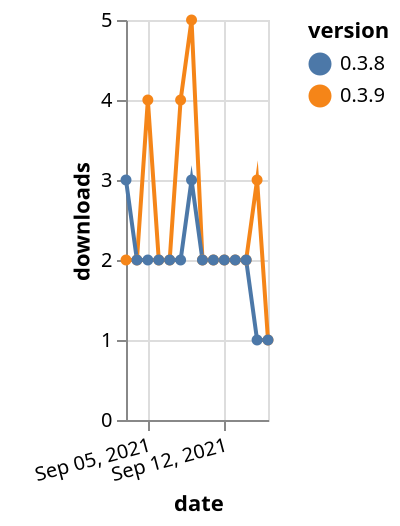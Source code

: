 {"$schema": "https://vega.github.io/schema/vega-lite/v5.json", "description": "A simple bar chart with embedded data.", "data": {"values": [{"date": "2021-09-03", "total": 2954, "delta": 2, "version": "0.3.9"}, {"date": "2021-09-04", "total": 2956, "delta": 2, "version": "0.3.9"}, {"date": "2021-09-05", "total": 2960, "delta": 4, "version": "0.3.9"}, {"date": "2021-09-06", "total": 2962, "delta": 2, "version": "0.3.9"}, {"date": "2021-09-07", "total": 2964, "delta": 2, "version": "0.3.9"}, {"date": "2021-09-08", "total": 2968, "delta": 4, "version": "0.3.9"}, {"date": "2021-09-09", "total": 2973, "delta": 5, "version": "0.3.9"}, {"date": "2021-09-10", "total": 2975, "delta": 2, "version": "0.3.9"}, {"date": "2021-09-11", "total": 2977, "delta": 2, "version": "0.3.9"}, {"date": "2021-09-12", "total": 2979, "delta": 2, "version": "0.3.9"}, {"date": "2021-09-13", "total": 2981, "delta": 2, "version": "0.3.9"}, {"date": "2021-09-14", "total": 2983, "delta": 2, "version": "0.3.9"}, {"date": "2021-09-15", "total": 2986, "delta": 3, "version": "0.3.9"}, {"date": "2021-09-16", "total": 2987, "delta": 1, "version": "0.3.9"}, {"date": "2021-09-03", "total": 2580, "delta": 3, "version": "0.3.8"}, {"date": "2021-09-04", "total": 2582, "delta": 2, "version": "0.3.8"}, {"date": "2021-09-05", "total": 2584, "delta": 2, "version": "0.3.8"}, {"date": "2021-09-06", "total": 2586, "delta": 2, "version": "0.3.8"}, {"date": "2021-09-07", "total": 2588, "delta": 2, "version": "0.3.8"}, {"date": "2021-09-08", "total": 2590, "delta": 2, "version": "0.3.8"}, {"date": "2021-09-09", "total": 2593, "delta": 3, "version": "0.3.8"}, {"date": "2021-09-10", "total": 2595, "delta": 2, "version": "0.3.8"}, {"date": "2021-09-11", "total": 2597, "delta": 2, "version": "0.3.8"}, {"date": "2021-09-12", "total": 2599, "delta": 2, "version": "0.3.8"}, {"date": "2021-09-13", "total": 2601, "delta": 2, "version": "0.3.8"}, {"date": "2021-09-14", "total": 2603, "delta": 2, "version": "0.3.8"}, {"date": "2021-09-15", "total": 2604, "delta": 1, "version": "0.3.8"}, {"date": "2021-09-16", "total": 2605, "delta": 1, "version": "0.3.8"}]}, "width": "container", "mark": {"type": "line", "point": {"filled": true}}, "encoding": {"x": {"field": "date", "type": "temporal", "timeUnit": "yearmonthdate", "title": "date", "axis": {"labelAngle": -15}}, "y": {"field": "delta", "type": "quantitative", "title": "downloads"}, "color": {"field": "version", "type": "nominal"}, "tooltip": {"field": "delta"}}}